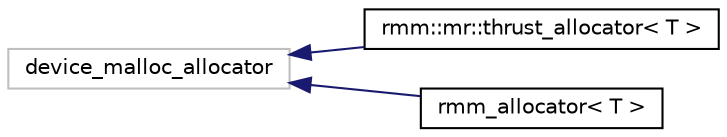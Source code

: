digraph "Graphical Class Hierarchy"
{
  edge [fontname="Helvetica",fontsize="10",labelfontname="Helvetica",labelfontsize="10"];
  node [fontname="Helvetica",fontsize="10",shape=record];
  rankdir="LR";
  Node10 [label="device_malloc_allocator",height=0.2,width=0.4,color="grey75", fillcolor="white", style="filled"];
  Node10 -> Node0 [dir="back",color="midnightblue",fontsize="10",style="solid",fontname="Helvetica"];
  Node0 [label="rmm::mr::thrust_allocator\< T \>",height=0.2,width=0.4,color="black", fillcolor="white", style="filled",URL="$classrmm_1_1mr_1_1thrust__allocator.html",tooltip="An allocator compatible with Thrust containers and algorithms using a device_memory_resource for memo..."];
  Node10 -> Node12 [dir="back",color="midnightblue",fontsize="10",style="solid",fontname="Helvetica"];
  Node12 [label="rmm_allocator\< T \>",height=0.2,width=0.4,color="black", fillcolor="white", style="filled",URL="$classrmm__allocator.html"];
}
